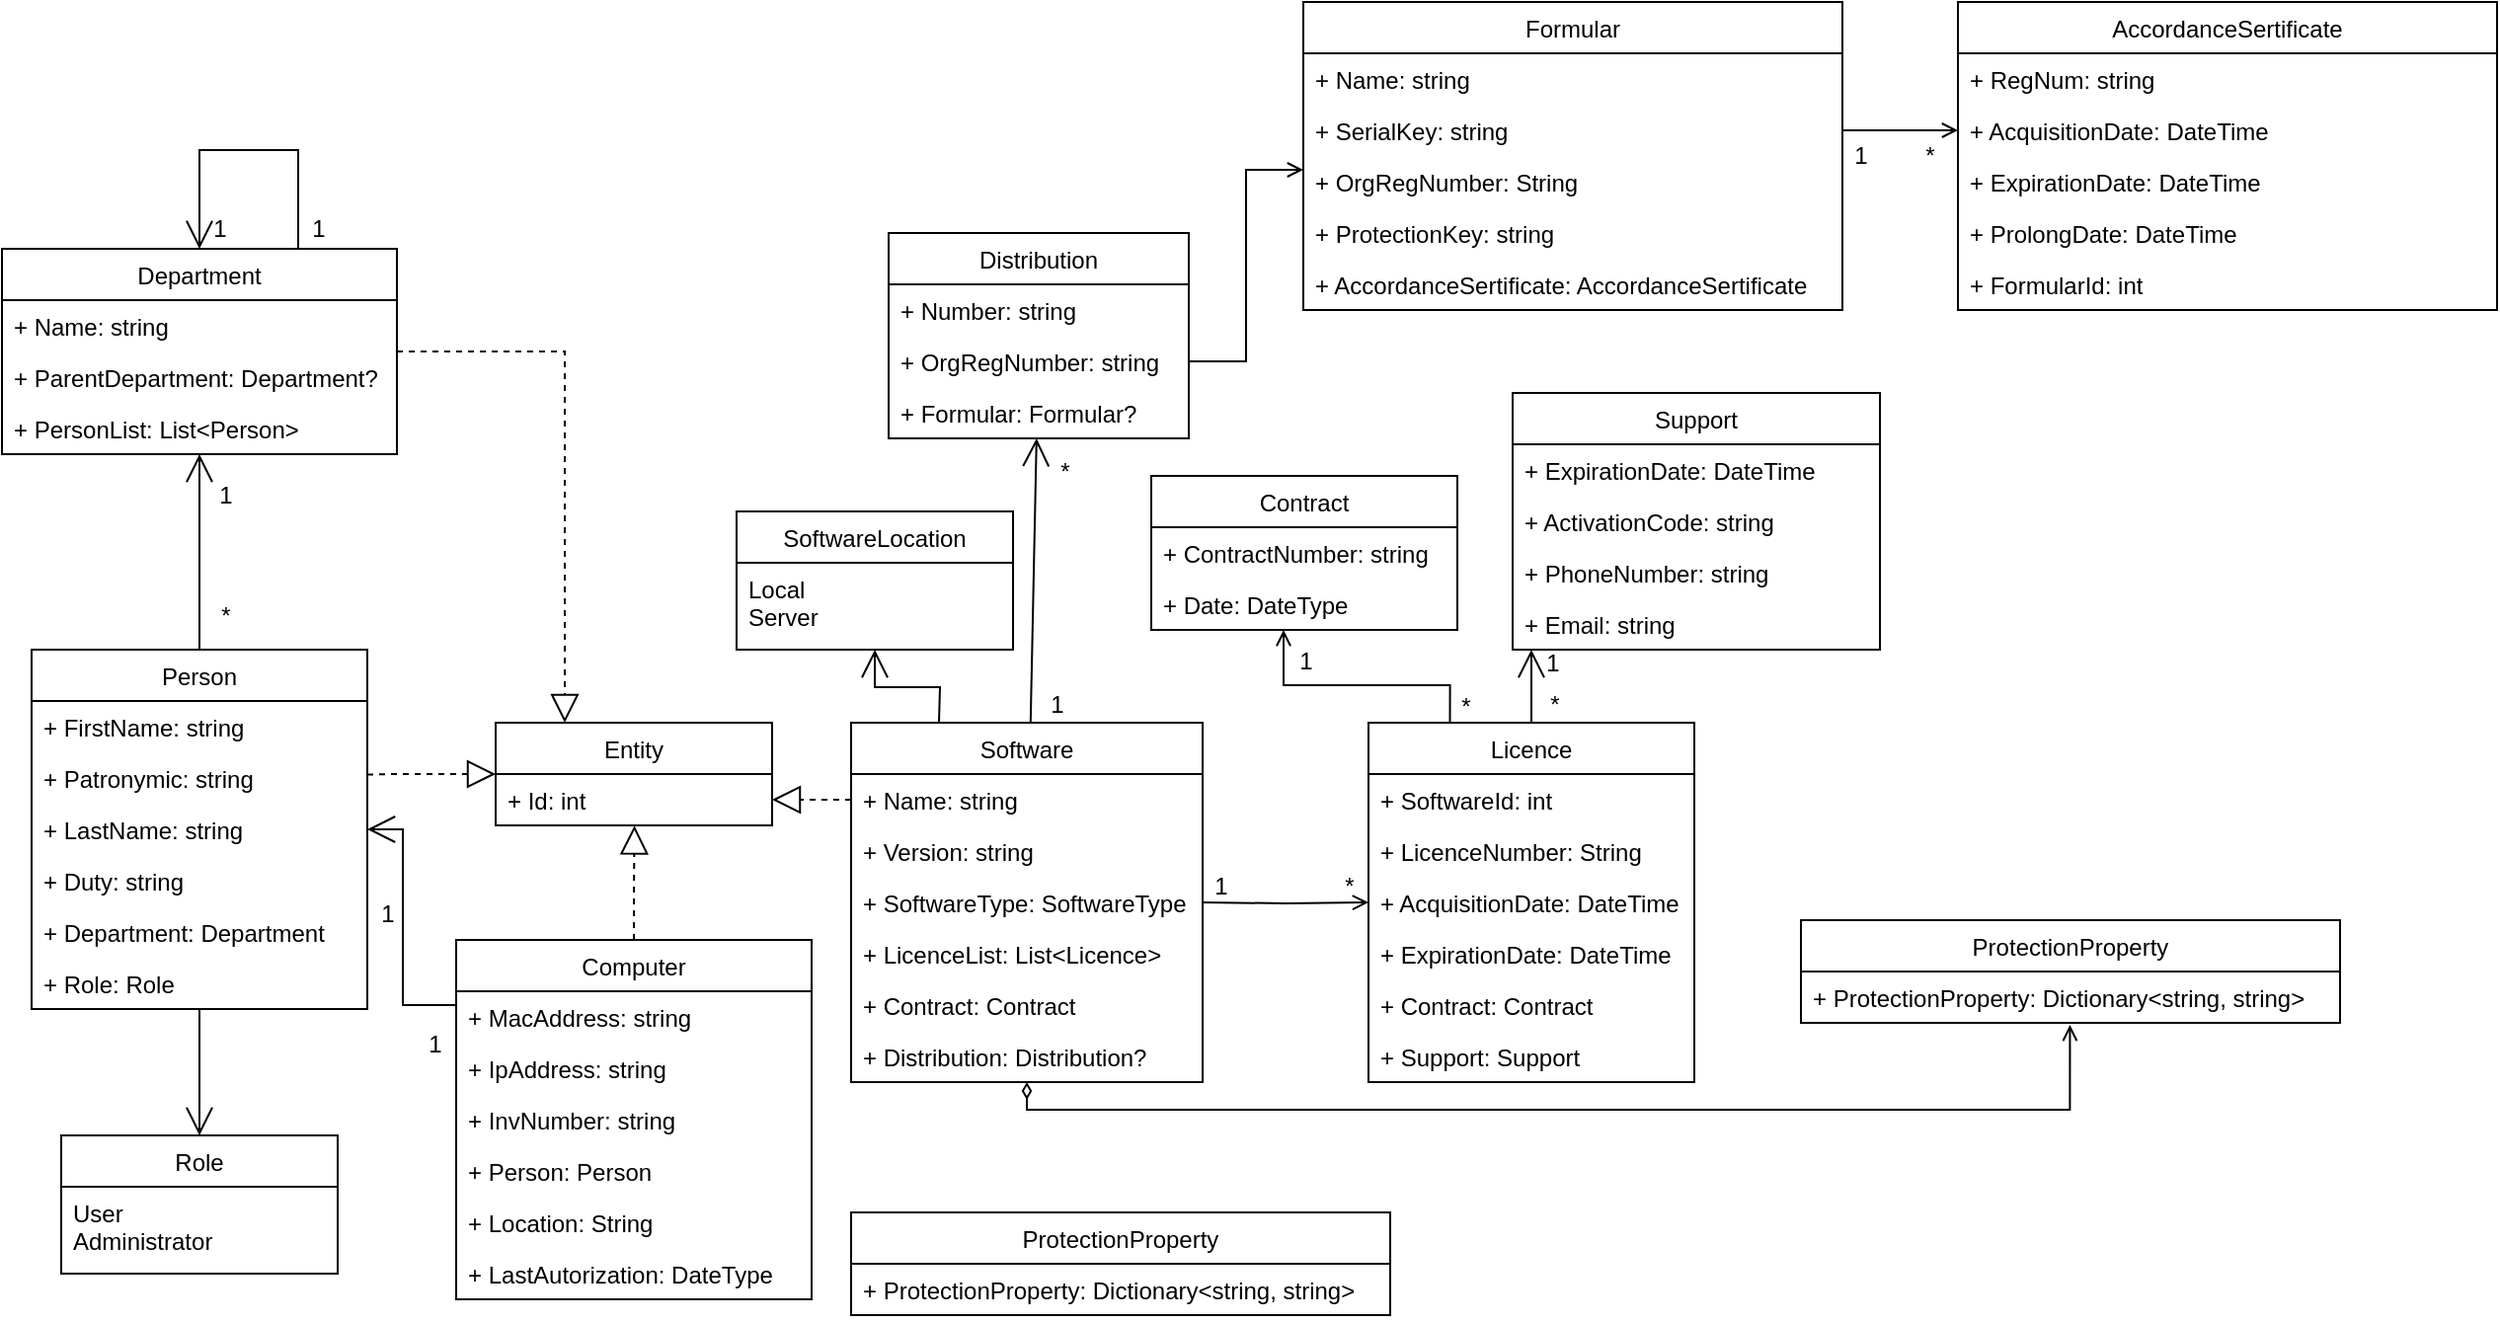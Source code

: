 <mxfile version="16.5.6" type="github">
  <diagram id="y8QH2Xs-EVp4dDAqNL8i" name="Page-1">
    <mxGraphModel dx="1185" dy="1807" grid="0" gridSize="10" guides="1" tooltips="1" connect="1" arrows="1" fold="1" page="1" pageScale="1" pageWidth="827" pageHeight="1169" math="0" shadow="0">
      <root>
        <mxCell id="0" />
        <mxCell id="1" parent="0" />
        <mxCell id="FjzVUKd9onfO_mUSDXpC-1" value="Entity" style="swimlane;fontStyle=0;childLayout=stackLayout;horizontal=1;startSize=26;fillColor=none;horizontalStack=0;resizeParent=1;resizeParentMax=0;resizeLast=0;collapsible=1;marginBottom=0;" parent="1" vertex="1">
          <mxGeometry x="310" y="60" width="140" height="52" as="geometry" />
        </mxCell>
        <mxCell id="FjzVUKd9onfO_mUSDXpC-2" value="+ Id: int" style="text;strokeColor=none;fillColor=none;align=left;verticalAlign=top;spacingLeft=4;spacingRight=4;overflow=hidden;rotatable=0;points=[[0,0.5],[1,0.5]];portConstraint=eastwest;" parent="FjzVUKd9onfO_mUSDXpC-1" vertex="1">
          <mxGeometry y="26" width="140" height="26" as="geometry" />
        </mxCell>
        <mxCell id="FjzVUKd9onfO_mUSDXpC-9" value="Person" style="swimlane;fontStyle=0;childLayout=stackLayout;horizontal=1;startSize=26;fillColor=none;horizontalStack=0;resizeParent=1;resizeParentMax=0;resizeLast=0;collapsible=1;marginBottom=0;" parent="1" vertex="1">
          <mxGeometry x="75" y="23" width="170" height="182" as="geometry" />
        </mxCell>
        <mxCell id="FjzVUKd9onfO_mUSDXpC-10" value="+ FirstName: string&#xa;" style="text;strokeColor=none;fillColor=none;align=left;verticalAlign=top;spacingLeft=4;spacingRight=4;overflow=hidden;rotatable=0;points=[[0,0.5],[1,0.5]];portConstraint=eastwest;" parent="FjzVUKd9onfO_mUSDXpC-9" vertex="1">
          <mxGeometry y="26" width="170" height="26" as="geometry" />
        </mxCell>
        <mxCell id="BDBQeY_DdKFdNmqo1651-56" value="+ Patronymic: string" style="text;strokeColor=none;fillColor=none;align=left;verticalAlign=top;spacingLeft=4;spacingRight=4;overflow=hidden;rotatable=0;points=[[0,0.5],[1,0.5]];portConstraint=eastwest;" vertex="1" parent="FjzVUKd9onfO_mUSDXpC-9">
          <mxGeometry y="52" width="170" height="26" as="geometry" />
        </mxCell>
        <mxCell id="BDBQeY_DdKFdNmqo1651-55" value="+ LastName: string" style="text;strokeColor=none;fillColor=none;align=left;verticalAlign=top;spacingLeft=4;spacingRight=4;overflow=hidden;rotatable=0;points=[[0,0.5],[1,0.5]];portConstraint=eastwest;" vertex="1" parent="FjzVUKd9onfO_mUSDXpC-9">
          <mxGeometry y="78" width="170" height="26" as="geometry" />
        </mxCell>
        <mxCell id="BDBQeY_DdKFdNmqo1651-54" value="+ Duty: string" style="text;strokeColor=none;fillColor=none;align=left;verticalAlign=top;spacingLeft=4;spacingRight=4;overflow=hidden;rotatable=0;points=[[0,0.5],[1,0.5]];portConstraint=eastwest;" vertex="1" parent="FjzVUKd9onfO_mUSDXpC-9">
          <mxGeometry y="104" width="170" height="26" as="geometry" />
        </mxCell>
        <mxCell id="BDBQeY_DdKFdNmqo1651-58" value="+ Department: Department" style="text;strokeColor=none;fillColor=none;align=left;verticalAlign=top;spacingLeft=4;spacingRight=4;overflow=hidden;rotatable=0;points=[[0,0.5],[1,0.5]];portConstraint=eastwest;" vertex="1" parent="FjzVUKd9onfO_mUSDXpC-9">
          <mxGeometry y="130" width="170" height="26" as="geometry" />
        </mxCell>
        <mxCell id="BDBQeY_DdKFdNmqo1651-57" value="+ Role: Role" style="text;strokeColor=none;fillColor=none;align=left;verticalAlign=top;spacingLeft=4;spacingRight=4;overflow=hidden;rotatable=0;points=[[0,0.5],[1,0.5]];portConstraint=eastwest;" vertex="1" parent="FjzVUKd9onfO_mUSDXpC-9">
          <mxGeometry y="156" width="170" height="26" as="geometry" />
        </mxCell>
        <mxCell id="FjzVUKd9onfO_mUSDXpC-11" value="" style="endArrow=block;dashed=1;endFill=0;endSize=12;html=1;rounded=0;" parent="1" source="BDBQeY_DdKFdNmqo1651-56" target="FjzVUKd9onfO_mUSDXpC-1" edge="1">
          <mxGeometry width="160" relative="1" as="geometry">
            <mxPoint x="244" y="92" as="sourcePoint" />
            <mxPoint x="370" y="130" as="targetPoint" />
            <Array as="points">
              <mxPoint x="260" y="86" />
              <mxPoint x="280" y="86" />
            </Array>
          </mxGeometry>
        </mxCell>
        <mxCell id="FjzVUKd9onfO_mUSDXpC-14" value="Role" style="swimlane;fontStyle=0;childLayout=stackLayout;horizontal=1;startSize=26;fillColor=none;horizontalStack=0;resizeParent=1;resizeParentMax=0;resizeLast=0;collapsible=1;marginBottom=0;" parent="1" vertex="1">
          <mxGeometry x="90" y="269" width="140" height="70" as="geometry" />
        </mxCell>
        <mxCell id="FjzVUKd9onfO_mUSDXpC-15" value="User&#xa;Administrator" style="text;strokeColor=none;fillColor=none;align=left;verticalAlign=top;spacingLeft=4;spacingRight=4;overflow=hidden;rotatable=0;points=[[0,0.5],[1,0.5]];portConstraint=eastwest;" parent="FjzVUKd9onfO_mUSDXpC-14" vertex="1">
          <mxGeometry y="26" width="140" height="44" as="geometry" />
        </mxCell>
        <mxCell id="FjzVUKd9onfO_mUSDXpC-18" value="" style="endArrow=open;endFill=1;endSize=12;html=1;rounded=0;entryX=0.5;entryY=0;entryDx=0;entryDy=0;" parent="1" source="BDBQeY_DdKFdNmqo1651-57" target="FjzVUKd9onfO_mUSDXpC-14" edge="1">
          <mxGeometry width="160" relative="1" as="geometry">
            <mxPoint x="199" y="306" as="sourcePoint" />
            <mxPoint x="430" y="130" as="targetPoint" />
          </mxGeometry>
        </mxCell>
        <mxCell id="FjzVUKd9onfO_mUSDXpC-19" value="Computer" style="swimlane;fontStyle=0;childLayout=stackLayout;horizontal=1;startSize=26;fillColor=none;horizontalStack=0;resizeParent=1;resizeParentMax=0;resizeLast=0;collapsible=1;marginBottom=0;" parent="1" vertex="1">
          <mxGeometry x="290" y="170" width="180" height="182" as="geometry" />
        </mxCell>
        <mxCell id="FjzVUKd9onfO_mUSDXpC-20" value="+ MacAddress: string" style="text;strokeColor=none;fillColor=none;align=left;verticalAlign=top;spacingLeft=4;spacingRight=4;overflow=hidden;rotatable=0;points=[[0,0.5],[1,0.5]];portConstraint=eastwest;" parent="FjzVUKd9onfO_mUSDXpC-19" vertex="1">
          <mxGeometry y="26" width="180" height="26" as="geometry" />
        </mxCell>
        <mxCell id="BDBQeY_DdKFdNmqo1651-67" value="+ IpAddress: string" style="text;strokeColor=none;fillColor=none;align=left;verticalAlign=top;spacingLeft=4;spacingRight=4;overflow=hidden;rotatable=0;points=[[0,0.5],[1,0.5]];portConstraint=eastwest;" vertex="1" parent="FjzVUKd9onfO_mUSDXpC-19">
          <mxGeometry y="52" width="180" height="26" as="geometry" />
        </mxCell>
        <mxCell id="BDBQeY_DdKFdNmqo1651-66" value="+ InvNumber: string" style="text;strokeColor=none;fillColor=none;align=left;verticalAlign=top;spacingLeft=4;spacingRight=4;overflow=hidden;rotatable=0;points=[[0,0.5],[1,0.5]];portConstraint=eastwest;" vertex="1" parent="FjzVUKd9onfO_mUSDXpC-19">
          <mxGeometry y="78" width="180" height="26" as="geometry" />
        </mxCell>
        <mxCell id="BDBQeY_DdKFdNmqo1651-65" value="+ Person: Person" style="text;strokeColor=none;fillColor=none;align=left;verticalAlign=top;spacingLeft=4;spacingRight=4;overflow=hidden;rotatable=0;points=[[0,0.5],[1,0.5]];portConstraint=eastwest;" vertex="1" parent="FjzVUKd9onfO_mUSDXpC-19">
          <mxGeometry y="104" width="180" height="26" as="geometry" />
        </mxCell>
        <mxCell id="BDBQeY_DdKFdNmqo1651-64" value="+ Location: String" style="text;strokeColor=none;fillColor=none;align=left;verticalAlign=top;spacingLeft=4;spacingRight=4;overflow=hidden;rotatable=0;points=[[0,0.5],[1,0.5]];portConstraint=eastwest;" vertex="1" parent="FjzVUKd9onfO_mUSDXpC-19">
          <mxGeometry y="130" width="180" height="26" as="geometry" />
        </mxCell>
        <mxCell id="BDBQeY_DdKFdNmqo1651-63" value="+ LastAutorization: DateType" style="text;strokeColor=none;fillColor=none;align=left;verticalAlign=top;spacingLeft=4;spacingRight=4;overflow=hidden;rotatable=0;points=[[0,0.5],[1,0.5]];portConstraint=eastwest;" vertex="1" parent="FjzVUKd9onfO_mUSDXpC-19">
          <mxGeometry y="156" width="180" height="26" as="geometry" />
        </mxCell>
        <mxCell id="FjzVUKd9onfO_mUSDXpC-21" value="Department" style="swimlane;fontStyle=0;childLayout=stackLayout;horizontal=1;startSize=26;fillColor=none;horizontalStack=0;resizeParent=1;resizeParentMax=0;resizeLast=0;collapsible=1;marginBottom=0;" parent="1" vertex="1">
          <mxGeometry x="60" y="-180" width="200" height="104" as="geometry" />
        </mxCell>
        <mxCell id="FjzVUKd9onfO_mUSDXpC-22" value="+ Name: string" style="text;strokeColor=none;fillColor=none;align=left;verticalAlign=top;spacingLeft=4;spacingRight=4;overflow=hidden;rotatable=0;points=[[0,0.5],[1,0.5]];portConstraint=eastwest;" parent="FjzVUKd9onfO_mUSDXpC-21" vertex="1">
          <mxGeometry y="26" width="200" height="26" as="geometry" />
        </mxCell>
        <mxCell id="BDBQeY_DdKFdNmqo1651-53" value="+ ParentDepartment: Department?" style="text;strokeColor=none;fillColor=none;align=left;verticalAlign=top;spacingLeft=4;spacingRight=4;overflow=hidden;rotatable=0;points=[[0,0.5],[1,0.5]];portConstraint=eastwest;" vertex="1" parent="FjzVUKd9onfO_mUSDXpC-21">
          <mxGeometry y="52" width="200" height="26" as="geometry" />
        </mxCell>
        <mxCell id="BDBQeY_DdKFdNmqo1651-52" value="+ PersonList: List&lt;Person&gt;" style="text;strokeColor=none;fillColor=none;align=left;verticalAlign=top;spacingLeft=4;spacingRight=4;overflow=hidden;rotatable=0;points=[[0,0.5],[1,0.5]];portConstraint=eastwest;" vertex="1" parent="FjzVUKd9onfO_mUSDXpC-21">
          <mxGeometry y="78" width="200" height="26" as="geometry" />
        </mxCell>
        <mxCell id="FjzVUKd9onfO_mUSDXpC-23" value="" style="endArrow=block;dashed=1;endFill=0;endSize=12;html=1;rounded=0;entryX=0.25;entryY=0;entryDx=0;entryDy=0;" parent="1" source="FjzVUKd9onfO_mUSDXpC-21" target="FjzVUKd9onfO_mUSDXpC-1" edge="1">
          <mxGeometry width="160" relative="1" as="geometry">
            <mxPoint x="251.36" y="108.968" as="sourcePoint" />
            <mxPoint x="320" y="109" as="targetPoint" />
            <Array as="points">
              <mxPoint x="345" y="-128" />
              <mxPoint x="345" y="-57" />
            </Array>
          </mxGeometry>
        </mxCell>
        <mxCell id="BDBQeY_DdKFdNmqo1651-5" value="" style="group" vertex="1" connectable="0" parent="1">
          <mxGeometry x="240" y="112" width="48.569" height="121.002" as="geometry" />
        </mxCell>
        <mxCell id="BDBQeY_DdKFdNmqo1651-2" value="" style="endArrow=open;endFill=1;endSize=12;html=1;rounded=0;" edge="1" parent="BDBQeY_DdKFdNmqo1651-5" target="FjzVUKd9onfO_mUSDXpC-9">
          <mxGeometry width="160" relative="1" as="geometry">
            <mxPoint x="50" y="91" as="sourcePoint" />
            <mxPoint x="28.571" y="37.306" as="targetPoint" />
            <Array as="points">
              <mxPoint x="23" y="91" />
              <mxPoint x="23" y="2" />
            </Array>
          </mxGeometry>
        </mxCell>
        <mxCell id="BDBQeY_DdKFdNmqo1651-3" value="1&lt;br&gt;" style="text;html=1;align=center;verticalAlign=middle;resizable=0;points=[];autosize=1;strokeColor=none;fillColor=none;" vertex="1" parent="BDBQeY_DdKFdNmqo1651-5">
          <mxGeometry x="5" y="35.0" width="20" height="20" as="geometry" />
        </mxCell>
        <mxCell id="BDBQeY_DdKFdNmqo1651-12" value="1" style="text;html=1;align=center;verticalAlign=middle;resizable=0;points=[];autosize=1;strokeColor=none;fillColor=none;" vertex="1" parent="BDBQeY_DdKFdNmqo1651-5">
          <mxGeometry x="28.569" y="101.002" width="20" height="20" as="geometry" />
        </mxCell>
        <mxCell id="BDBQeY_DdKFdNmqo1651-6" value="" style="endArrow=block;dashed=1;endFill=0;endSize=12;html=1;rounded=0;exitX=0.5;exitY=0;exitDx=0;exitDy=0;entryX=0.502;entryY=1.006;entryDx=0;entryDy=0;entryPerimeter=0;" edge="1" parent="1" source="FjzVUKd9onfO_mUSDXpC-19" target="FjzVUKd9onfO_mUSDXpC-2">
          <mxGeometry width="160" relative="1" as="geometry">
            <mxPoint x="250" y="-47" as="sourcePoint" />
            <mxPoint x="310" y="130" as="targetPoint" />
            <Array as="points">
              <mxPoint x="380" y="150" />
            </Array>
          </mxGeometry>
        </mxCell>
        <mxCell id="BDBQeY_DdKFdNmqo1651-15" value="" style="group" vertex="1" connectable="0" parent="1">
          <mxGeometry x="158" y="-65" width="25" height="88" as="geometry" />
        </mxCell>
        <mxCell id="BDBQeY_DdKFdNmqo1651-13" value="*" style="text;html=1;align=center;verticalAlign=middle;resizable=0;points=[];autosize=1;strokeColor=none;fillColor=none;" vertex="1" parent="BDBQeY_DdKFdNmqo1651-15">
          <mxGeometry x="5" y="61.333" width="20" height="20" as="geometry" />
        </mxCell>
        <mxCell id="BDBQeY_DdKFdNmqo1651-14" value="1" style="text;html=1;align=center;verticalAlign=middle;resizable=0;points=[];autosize=1;strokeColor=none;fillColor=none;" vertex="1" parent="BDBQeY_DdKFdNmqo1651-15">
          <mxGeometry x="5" width="20" height="20" as="geometry" />
        </mxCell>
        <mxCell id="BDBQeY_DdKFdNmqo1651-26" value="" style="group" vertex="1" connectable="0" parent="1">
          <mxGeometry x="160" y="-230" width="70" height="50" as="geometry" />
        </mxCell>
        <mxCell id="BDBQeY_DdKFdNmqo1651-22" value="" style="endArrow=open;endFill=1;endSize=12;html=1;rounded=0;exitX=0.75;exitY=0;exitDx=0;exitDy=0;entryX=0.5;entryY=0;entryDx=0;entryDy=0;" edge="1" parent="BDBQeY_DdKFdNmqo1651-26" source="FjzVUKd9onfO_mUSDXpC-21" target="FjzVUKd9onfO_mUSDXpC-21">
          <mxGeometry width="160" relative="1" as="geometry">
            <mxPoint x="465" y="180" as="sourcePoint" />
            <mxPoint x="280" y="-60" as="targetPoint" />
            <Array as="points">
              <mxPoint x="50" />
              <mxPoint />
            </Array>
          </mxGeometry>
        </mxCell>
        <mxCell id="BDBQeY_DdKFdNmqo1651-23" value="1&lt;br&gt;" style="text;html=1;align=center;verticalAlign=middle;resizable=0;points=[];autosize=1;strokeColor=none;fillColor=none;" vertex="1" parent="BDBQeY_DdKFdNmqo1651-26">
          <mxGeometry x="50" y="30" width="20" height="20" as="geometry" />
        </mxCell>
        <mxCell id="BDBQeY_DdKFdNmqo1651-24" value="1" style="text;html=1;align=center;verticalAlign=middle;resizable=0;points=[];autosize=1;strokeColor=none;fillColor=none;" vertex="1" parent="BDBQeY_DdKFdNmqo1651-26">
          <mxGeometry y="30" width="20" height="20" as="geometry" />
        </mxCell>
        <mxCell id="BDBQeY_DdKFdNmqo1651-32" value="Software" style="swimlane;fontStyle=0;childLayout=stackLayout;horizontal=1;startSize=26;fillColor=none;horizontalStack=0;resizeParent=1;resizeParentMax=0;resizeLast=0;collapsible=1;marginBottom=0;" vertex="1" parent="1">
          <mxGeometry x="490" y="60" width="178" height="182" as="geometry" />
        </mxCell>
        <mxCell id="BDBQeY_DdKFdNmqo1651-42" value="+ Name: string    " style="text;strokeColor=none;fillColor=none;align=left;verticalAlign=middle;spacingLeft=4;spacingRight=4;overflow=hidden;rotatable=0;points=[[0,0.5],[1,0.5]];portConstraint=eastwest;" vertex="1" parent="BDBQeY_DdKFdNmqo1651-32">
          <mxGeometry y="26" width="178" height="26" as="geometry" />
        </mxCell>
        <mxCell id="BDBQeY_DdKFdNmqo1651-45" value="+ Version: string" style="text;strokeColor=none;fillColor=none;align=left;verticalAlign=middle;spacingLeft=4;spacingRight=4;overflow=hidden;rotatable=0;points=[[0,0.5],[1,0.5]];portConstraint=eastwest;" vertex="1" parent="BDBQeY_DdKFdNmqo1651-32">
          <mxGeometry y="52" width="178" height="26" as="geometry" />
        </mxCell>
        <mxCell id="BDBQeY_DdKFdNmqo1651-108" value="+ SoftwareType: SoftwareType" style="text;strokeColor=none;fillColor=none;align=left;verticalAlign=middle;spacingLeft=4;spacingRight=4;overflow=hidden;rotatable=0;points=[[0,0.5],[1,0.5]];portConstraint=eastwest;" vertex="1" parent="BDBQeY_DdKFdNmqo1651-32">
          <mxGeometry y="78" width="178" height="26" as="geometry" />
        </mxCell>
        <mxCell id="BDBQeY_DdKFdNmqo1651-102" value="+ LicenceList: List&lt;Licence&gt; " style="text;strokeColor=none;fillColor=none;align=left;verticalAlign=middle;spacingLeft=4;spacingRight=4;overflow=hidden;rotatable=0;points=[[0,0.5],[1,0.5]];portConstraint=eastwest;" vertex="1" parent="BDBQeY_DdKFdNmqo1651-32">
          <mxGeometry y="104" width="178" height="26" as="geometry" />
        </mxCell>
        <mxCell id="BDBQeY_DdKFdNmqo1651-101" value="+ Contract: Contract" style="text;strokeColor=none;fillColor=none;align=left;verticalAlign=middle;spacingLeft=4;spacingRight=4;overflow=hidden;rotatable=0;points=[[0,0.5],[1,0.5]];portConstraint=eastwest;" vertex="1" parent="BDBQeY_DdKFdNmqo1651-32">
          <mxGeometry y="130" width="178" height="26" as="geometry" />
        </mxCell>
        <mxCell id="BDBQeY_DdKFdNmqo1651-72" value="+ Distribution: Distribution?" style="text;strokeColor=none;fillColor=none;align=left;verticalAlign=middle;spacingLeft=4;spacingRight=4;overflow=hidden;rotatable=0;points=[[0,0.5],[1,0.5]];portConstraint=eastwest;" vertex="1" parent="BDBQeY_DdKFdNmqo1651-32">
          <mxGeometry y="156" width="178" height="26" as="geometry" />
        </mxCell>
        <mxCell id="BDBQeY_DdKFdNmqo1651-40" value="" style="endArrow=block;dashed=1;endFill=0;endSize=12;html=1;rounded=0;exitX=0;exitY=0.5;exitDx=0;exitDy=0;entryX=1;entryY=0.5;entryDx=0;entryDy=0;" edge="1" parent="1" source="BDBQeY_DdKFdNmqo1651-42" target="FjzVUKd9onfO_mUSDXpC-2">
          <mxGeometry width="160" relative="1" as="geometry">
            <mxPoint x="390" y="180" as="sourcePoint" />
            <mxPoint x="390.28" y="122.156" as="targetPoint" />
            <Array as="points">
              <mxPoint x="480" y="99" />
            </Array>
          </mxGeometry>
        </mxCell>
        <mxCell id="BDBQeY_DdKFdNmqo1651-46" value="Contract" style="swimlane;fontStyle=0;childLayout=stackLayout;horizontal=1;startSize=26;fillColor=none;horizontalStack=0;resizeParent=1;resizeParentMax=0;resizeLast=0;collapsible=1;marginBottom=0;" vertex="1" parent="1">
          <mxGeometry x="642" y="-65" width="155" height="78" as="geometry" />
        </mxCell>
        <mxCell id="BDBQeY_DdKFdNmqo1651-47" value="+ ContractNumber: string" style="text;strokeColor=none;fillColor=none;align=left;verticalAlign=top;spacingLeft=4;spacingRight=4;overflow=hidden;rotatable=0;points=[[0,0.5],[1,0.5]];portConstraint=eastwest;" vertex="1" parent="BDBQeY_DdKFdNmqo1651-46">
          <mxGeometry y="26" width="155" height="26" as="geometry" />
        </mxCell>
        <mxCell id="BDBQeY_DdKFdNmqo1651-48" value="+ Date: DateType" style="text;strokeColor=none;fillColor=none;align=left;verticalAlign=top;spacingLeft=4;spacingRight=4;overflow=hidden;rotatable=0;points=[[0,0.5],[1,0.5]];portConstraint=eastwest;" vertex="1" parent="BDBQeY_DdKFdNmqo1651-46">
          <mxGeometry y="52" width="155" height="26" as="geometry" />
        </mxCell>
        <mxCell id="BDBQeY_DdKFdNmqo1651-10" value="" style="endArrow=open;endFill=1;endSize=12;html=1;rounded=0;exitX=0.5;exitY=0;exitDx=0;exitDy=0;" edge="1" parent="1" source="FjzVUKd9onfO_mUSDXpC-9" target="FjzVUKd9onfO_mUSDXpC-21">
          <mxGeometry width="160" relative="1" as="geometry">
            <mxPoint x="340" y="200" as="sourcePoint" />
            <mxPoint x="155" y="-28" as="targetPoint" />
            <Array as="points" />
          </mxGeometry>
        </mxCell>
        <mxCell id="BDBQeY_DdKFdNmqo1651-68" value="Support" style="swimlane;fontStyle=0;childLayout=stackLayout;horizontal=1;startSize=26;fillColor=none;horizontalStack=0;resizeParent=1;resizeParentMax=0;resizeLast=0;collapsible=1;marginBottom=0;" vertex="1" parent="1">
          <mxGeometry x="825" y="-107" width="186" height="130" as="geometry" />
        </mxCell>
        <mxCell id="BDBQeY_DdKFdNmqo1651-69" value="+ ExpirationDate: DateTime" style="text;strokeColor=none;fillColor=none;align=left;verticalAlign=top;spacingLeft=4;spacingRight=4;overflow=hidden;rotatable=0;points=[[0,0.5],[1,0.5]];portConstraint=eastwest;" vertex="1" parent="BDBQeY_DdKFdNmqo1651-68">
          <mxGeometry y="26" width="186" height="26" as="geometry" />
        </mxCell>
        <mxCell id="BDBQeY_DdKFdNmqo1651-70" value="+ ActivationCode: string" style="text;strokeColor=none;fillColor=none;align=left;verticalAlign=top;spacingLeft=4;spacingRight=4;overflow=hidden;rotatable=0;points=[[0,0.5],[1,0.5]];portConstraint=eastwest;" vertex="1" parent="BDBQeY_DdKFdNmqo1651-68">
          <mxGeometry y="52" width="186" height="26" as="geometry" />
        </mxCell>
        <mxCell id="BDBQeY_DdKFdNmqo1651-71" value="+ PhoneNumber: string" style="text;strokeColor=none;fillColor=none;align=left;verticalAlign=top;spacingLeft=4;spacingRight=4;overflow=hidden;rotatable=0;points=[[0,0.5],[1,0.5]];portConstraint=eastwest;" vertex="1" parent="BDBQeY_DdKFdNmqo1651-68">
          <mxGeometry y="78" width="186" height="26" as="geometry" />
        </mxCell>
        <mxCell id="BDBQeY_DdKFdNmqo1651-109" value="+ Email: string" style="text;strokeColor=none;fillColor=none;align=left;verticalAlign=top;spacingLeft=4;spacingRight=4;overflow=hidden;rotatable=0;points=[[0,0.5],[1,0.5]];portConstraint=eastwest;" vertex="1" parent="BDBQeY_DdKFdNmqo1651-68">
          <mxGeometry y="104" width="186" height="26" as="geometry" />
        </mxCell>
        <mxCell id="BDBQeY_DdKFdNmqo1651-73" value="Distribution" style="swimlane;fontStyle=0;childLayout=stackLayout;horizontal=1;startSize=26;fillColor=none;horizontalStack=0;resizeParent=1;resizeParentMax=0;resizeLast=0;collapsible=1;marginBottom=0;" vertex="1" parent="1">
          <mxGeometry x="509" y="-188" width="152" height="104" as="geometry" />
        </mxCell>
        <mxCell id="BDBQeY_DdKFdNmqo1651-74" value="+ Number: string" style="text;strokeColor=none;fillColor=none;align=left;verticalAlign=top;spacingLeft=4;spacingRight=4;overflow=hidden;rotatable=0;points=[[0,0.5],[1,0.5]];portConstraint=eastwest;" vertex="1" parent="BDBQeY_DdKFdNmqo1651-73">
          <mxGeometry y="26" width="152" height="26" as="geometry" />
        </mxCell>
        <mxCell id="BDBQeY_DdKFdNmqo1651-75" value="+ OrgRegNumber: string" style="text;strokeColor=none;fillColor=none;align=left;verticalAlign=top;spacingLeft=4;spacingRight=4;overflow=hidden;rotatable=0;points=[[0,0.5],[1,0.5]];portConstraint=eastwest;" vertex="1" parent="BDBQeY_DdKFdNmqo1651-73">
          <mxGeometry y="52" width="152" height="26" as="geometry" />
        </mxCell>
        <mxCell id="BDBQeY_DdKFdNmqo1651-76" value="+ Formular: Formular?" style="text;strokeColor=none;fillColor=none;align=left;verticalAlign=top;spacingLeft=4;spacingRight=4;overflow=hidden;rotatable=0;points=[[0,0.5],[1,0.5]];portConstraint=eastwest;" vertex="1" parent="BDBQeY_DdKFdNmqo1651-73">
          <mxGeometry y="78" width="152" height="26" as="geometry" />
        </mxCell>
        <mxCell id="BDBQeY_DdKFdNmqo1651-78" value="Formular" style="swimlane;fontStyle=0;childLayout=stackLayout;horizontal=1;startSize=26;fillColor=none;horizontalStack=0;resizeParent=1;resizeParentMax=0;resizeLast=0;collapsible=1;marginBottom=0;" vertex="1" parent="1">
          <mxGeometry x="719" y="-305" width="273" height="156" as="geometry" />
        </mxCell>
        <mxCell id="BDBQeY_DdKFdNmqo1651-79" value="+ Name: string" style="text;strokeColor=none;fillColor=none;align=left;verticalAlign=top;spacingLeft=4;spacingRight=4;overflow=hidden;rotatable=0;points=[[0,0.5],[1,0.5]];portConstraint=eastwest;" vertex="1" parent="BDBQeY_DdKFdNmqo1651-78">
          <mxGeometry y="26" width="273" height="26" as="geometry" />
        </mxCell>
        <mxCell id="BDBQeY_DdKFdNmqo1651-80" value="+ SerialKey: string " style="text;strokeColor=none;fillColor=none;align=left;verticalAlign=top;spacingLeft=4;spacingRight=4;overflow=hidden;rotatable=0;points=[[0,0.5],[1,0.5]];portConstraint=eastwest;" vertex="1" parent="BDBQeY_DdKFdNmqo1651-78">
          <mxGeometry y="52" width="273" height="26" as="geometry" />
        </mxCell>
        <mxCell id="BDBQeY_DdKFdNmqo1651-83" value="+ OrgRegNumber: String" style="text;strokeColor=none;fillColor=none;align=left;verticalAlign=top;spacingLeft=4;spacingRight=4;overflow=hidden;rotatable=0;points=[[0,0.5],[1,0.5]];portConstraint=eastwest;" vertex="1" parent="BDBQeY_DdKFdNmqo1651-78">
          <mxGeometry y="78" width="273" height="26" as="geometry" />
        </mxCell>
        <mxCell id="BDBQeY_DdKFdNmqo1651-82" value="+ ProtectionKey: string" style="text;strokeColor=none;fillColor=none;align=left;verticalAlign=top;spacingLeft=4;spacingRight=4;overflow=hidden;rotatable=0;points=[[0,0.5],[1,0.5]];portConstraint=eastwest;" vertex="1" parent="BDBQeY_DdKFdNmqo1651-78">
          <mxGeometry y="104" width="273" height="26" as="geometry" />
        </mxCell>
        <mxCell id="BDBQeY_DdKFdNmqo1651-81" value="+ AccordanceSertificate: AccordanceSertificate" style="text;strokeColor=none;fillColor=none;align=left;verticalAlign=top;spacingLeft=4;spacingRight=4;overflow=hidden;rotatable=0;points=[[0,0.5],[1,0.5]];portConstraint=eastwest;" vertex="1" parent="BDBQeY_DdKFdNmqo1651-78">
          <mxGeometry y="130" width="273" height="26" as="geometry" />
        </mxCell>
        <mxCell id="BDBQeY_DdKFdNmqo1651-123" style="edgeStyle=orthogonalEdgeStyle;rounded=0;orthogonalLoop=1;jettySize=auto;html=1;exitX=0.25;exitY=0;exitDx=0;exitDy=0;endArrow=open;endFill=0;" edge="1" parent="1" source="BDBQeY_DdKFdNmqo1651-84" target="BDBQeY_DdKFdNmqo1651-46">
          <mxGeometry relative="1" as="geometry">
            <Array as="points">
              <mxPoint x="793" y="41" />
              <mxPoint x="709" y="41" />
            </Array>
          </mxGeometry>
        </mxCell>
        <mxCell id="BDBQeY_DdKFdNmqo1651-84" value="Licence" style="swimlane;fontStyle=0;childLayout=stackLayout;horizontal=1;startSize=26;fillColor=none;horizontalStack=0;resizeParent=1;resizeParentMax=0;resizeLast=0;collapsible=1;marginBottom=0;" vertex="1" parent="1">
          <mxGeometry x="752" y="60" width="165" height="182" as="geometry" />
        </mxCell>
        <mxCell id="BDBQeY_DdKFdNmqo1651-103" value="+ SoftwareId: int" style="text;strokeColor=none;fillColor=none;align=left;verticalAlign=middle;spacingLeft=4;spacingRight=4;overflow=hidden;rotatable=0;points=[[0,0.5],[1,0.5]];portConstraint=eastwest;" vertex="1" parent="BDBQeY_DdKFdNmqo1651-84">
          <mxGeometry y="26" width="165" height="26" as="geometry" />
        </mxCell>
        <mxCell id="BDBQeY_DdKFdNmqo1651-88" value="+ LicenceNumber: String" style="text;strokeColor=none;fillColor=none;align=left;verticalAlign=middle;spacingLeft=4;spacingRight=4;overflow=hidden;rotatable=0;points=[[0,0.5],[1,0.5]];portConstraint=eastwest;" vertex="1" parent="BDBQeY_DdKFdNmqo1651-84">
          <mxGeometry y="52" width="165" height="26" as="geometry" />
        </mxCell>
        <mxCell id="BDBQeY_DdKFdNmqo1651-89" value="+ AcquisitionDate: DateTime" style="text;strokeColor=none;fillColor=none;align=left;verticalAlign=middle;spacingLeft=4;spacingRight=4;overflow=hidden;rotatable=0;points=[[0,0.5],[1,0.5]];portConstraint=eastwest;" vertex="1" parent="BDBQeY_DdKFdNmqo1651-84">
          <mxGeometry y="78" width="165" height="26" as="geometry" />
        </mxCell>
        <mxCell id="BDBQeY_DdKFdNmqo1651-90" value="+ ExpirationDate: DateTime" style="text;strokeColor=none;fillColor=none;align=left;verticalAlign=middle;spacingLeft=4;spacingRight=4;overflow=hidden;rotatable=0;points=[[0,0.5],[1,0.5]];portConstraint=eastwest;" vertex="1" parent="BDBQeY_DdKFdNmqo1651-84">
          <mxGeometry y="104" width="165" height="26" as="geometry" />
        </mxCell>
        <mxCell id="BDBQeY_DdKFdNmqo1651-91" value="+ Contract: Contract" style="text;strokeColor=none;fillColor=none;align=left;verticalAlign=middle;spacingLeft=4;spacingRight=4;overflow=hidden;rotatable=0;points=[[0,0.5],[1,0.5]];portConstraint=eastwest;" vertex="1" parent="BDBQeY_DdKFdNmqo1651-84">
          <mxGeometry y="130" width="165" height="26" as="geometry" />
        </mxCell>
        <mxCell id="BDBQeY_DdKFdNmqo1651-110" value="+ Support: Support" style="text;strokeColor=none;fillColor=none;align=left;verticalAlign=middle;spacingLeft=4;spacingRight=4;overflow=hidden;rotatable=0;points=[[0,0.5],[1,0.5]];portConstraint=eastwest;" vertex="1" parent="BDBQeY_DdKFdNmqo1651-84">
          <mxGeometry y="156" width="165" height="26" as="geometry" />
        </mxCell>
        <mxCell id="BDBQeY_DdKFdNmqo1651-105" value="SoftwareLocation" style="swimlane;fontStyle=0;childLayout=stackLayout;horizontal=1;startSize=26;fillColor=none;horizontalStack=0;resizeParent=1;resizeParentMax=0;resizeLast=0;collapsible=1;marginBottom=0;" vertex="1" parent="1">
          <mxGeometry x="432" y="-47" width="140" height="70" as="geometry" />
        </mxCell>
        <mxCell id="BDBQeY_DdKFdNmqo1651-106" value="Local&#xa;Server" style="text;strokeColor=none;fillColor=none;align=left;verticalAlign=top;spacingLeft=4;spacingRight=4;overflow=hidden;rotatable=0;points=[[0,0.5],[1,0.5]];portConstraint=eastwest;" vertex="1" parent="BDBQeY_DdKFdNmqo1651-105">
          <mxGeometry y="26" width="140" height="44" as="geometry" />
        </mxCell>
        <mxCell id="BDBQeY_DdKFdNmqo1651-107" value="" style="endArrow=open;endFill=1;endSize=12;html=1;rounded=0;exitX=0.25;exitY=0;exitDx=0;exitDy=0;" edge="1" parent="1" source="BDBQeY_DdKFdNmqo1651-32" target="BDBQeY_DdKFdNmqo1651-106">
          <mxGeometry width="160" relative="1" as="geometry">
            <mxPoint x="542" y="62" as="sourcePoint" />
            <mxPoint x="170" y="279" as="targetPoint" />
            <Array as="points">
              <mxPoint x="535" y="42" />
              <mxPoint x="502" y="42" />
            </Array>
          </mxGeometry>
        </mxCell>
        <mxCell id="BDBQeY_DdKFdNmqo1651-117" value="" style="group" vertex="1" connectable="0" parent="1">
          <mxGeometry x="836" y="21" width="18" height="39" as="geometry" />
        </mxCell>
        <mxCell id="BDBQeY_DdKFdNmqo1651-112" value="" style="endArrow=open;endFill=1;endSize=12;html=1;rounded=0;entryX=0.051;entryY=1;entryDx=0;entryDy=0;entryPerimeter=0;" edge="1" parent="BDBQeY_DdKFdNmqo1651-117" source="BDBQeY_DdKFdNmqo1651-84" target="BDBQeY_DdKFdNmqo1651-109">
          <mxGeometry width="160" relative="1" as="geometry">
            <mxPoint x="82" y="39" as="sourcePoint" />
            <mxPoint x="194.571" y="60.306" as="targetPoint" />
            <Array as="points" />
          </mxGeometry>
        </mxCell>
        <mxCell id="BDBQeY_DdKFdNmqo1651-115" value="1" style="text;html=1;align=center;verticalAlign=middle;resizable=0;points=[];autosize=1;strokeColor=none;fillColor=none;" vertex="1" parent="BDBQeY_DdKFdNmqo1651-117">
          <mxGeometry width="17" height="18" as="geometry" />
        </mxCell>
        <mxCell id="BDBQeY_DdKFdNmqo1651-116" value="*" style="text;html=1;align=center;verticalAlign=middle;resizable=0;points=[];autosize=1;strokeColor=none;fillColor=none;" vertex="1" parent="BDBQeY_DdKFdNmqo1651-117">
          <mxGeometry x="2" y="21" width="15" height="18" as="geometry" />
        </mxCell>
        <mxCell id="BDBQeY_DdKFdNmqo1651-124" value="1" style="text;html=1;align=center;verticalAlign=middle;resizable=0;points=[];autosize=1;strokeColor=none;fillColor=none;" vertex="1" parent="1">
          <mxGeometry x="711" y="20" width="17" height="18" as="geometry" />
        </mxCell>
        <mxCell id="BDBQeY_DdKFdNmqo1651-125" value="*" style="text;html=1;align=center;verticalAlign=middle;resizable=0;points=[];autosize=1;strokeColor=none;fillColor=none;" vertex="1" parent="1">
          <mxGeometry x="793" y="43" width="15" height="18" as="geometry" />
        </mxCell>
        <mxCell id="BDBQeY_DdKFdNmqo1651-127" value="" style="endArrow=open;endFill=1;endSize=12;html=1;rounded=0;" edge="1" parent="1" source="BDBQeY_DdKFdNmqo1651-32" target="BDBQeY_DdKFdNmqo1651-73">
          <mxGeometry width="160" relative="1" as="geometry">
            <mxPoint x="552.5" y="70" as="sourcePoint" />
            <mxPoint x="512" y="33.0" as="targetPoint" />
          </mxGeometry>
        </mxCell>
        <mxCell id="BDBQeY_DdKFdNmqo1651-129" style="edgeStyle=orthogonalEdgeStyle;rounded=0;orthogonalLoop=1;jettySize=auto;html=1;endArrow=open;endFill=0;" edge="1" parent="1" target="BDBQeY_DdKFdNmqo1651-84">
          <mxGeometry relative="1" as="geometry">
            <mxPoint x="668" y="151" as="sourcePoint" />
          </mxGeometry>
        </mxCell>
        <mxCell id="BDBQeY_DdKFdNmqo1651-130" value="*" style="text;html=1;align=center;verticalAlign=middle;resizable=0;points=[];autosize=1;strokeColor=none;fillColor=none;" vertex="1" parent="1">
          <mxGeometry x="734" y="134" width="15" height="18" as="geometry" />
        </mxCell>
        <mxCell id="BDBQeY_DdKFdNmqo1651-131" value="1" style="text;html=1;align=center;verticalAlign=middle;resizable=0;points=[];autosize=1;strokeColor=none;fillColor=none;" vertex="1" parent="1">
          <mxGeometry x="668" y="134" width="17" height="18" as="geometry" />
        </mxCell>
        <mxCell id="BDBQeY_DdKFdNmqo1651-136" style="edgeStyle=orthogonalEdgeStyle;rounded=0;orthogonalLoop=1;jettySize=auto;html=1;entryX=0;entryY=0.5;entryDx=0;entryDy=0;endArrow=open;endFill=0;" edge="1" parent="1" source="BDBQeY_DdKFdNmqo1651-80" target="BDBQeY_DdKFdNmqo1651-151">
          <mxGeometry relative="1" as="geometry">
            <mxPoint x="1039" y="345" as="targetPoint" />
          </mxGeometry>
        </mxCell>
        <mxCell id="BDBQeY_DdKFdNmqo1651-137" style="edgeStyle=orthogonalEdgeStyle;rounded=0;orthogonalLoop=1;jettySize=auto;html=1;endArrow=open;endFill=0;entryX=0;entryY=0.269;entryDx=0;entryDy=0;entryPerimeter=0;" edge="1" parent="1" source="BDBQeY_DdKFdNmqo1651-75" target="BDBQeY_DdKFdNmqo1651-83">
          <mxGeometry relative="1" as="geometry">
            <mxPoint x="707" y="365" as="targetPoint" />
          </mxGeometry>
        </mxCell>
        <mxCell id="BDBQeY_DdKFdNmqo1651-140" value="*" style="text;html=1;align=center;verticalAlign=middle;resizable=0;points=[];autosize=1;strokeColor=none;fillColor=none;" vertex="1" parent="1">
          <mxGeometry x="590" y="-76" width="15" height="18" as="geometry" />
        </mxCell>
        <mxCell id="BDBQeY_DdKFdNmqo1651-142" value="1" style="text;html=1;align=center;verticalAlign=middle;resizable=0;points=[];autosize=1;strokeColor=none;fillColor=none;" vertex="1" parent="1">
          <mxGeometry x="585" y="42" width="17" height="18" as="geometry" />
        </mxCell>
        <mxCell id="BDBQeY_DdKFdNmqo1651-143" value="1" style="text;html=1;align=center;verticalAlign=middle;resizable=0;points=[];autosize=1;strokeColor=none;fillColor=none;" vertex="1" parent="1">
          <mxGeometry x="992" y="-236" width="17" height="18" as="geometry" />
        </mxCell>
        <mxCell id="BDBQeY_DdKFdNmqo1651-144" value="*" style="text;html=1;align=center;verticalAlign=middle;resizable=0;points=[];autosize=1;strokeColor=none;fillColor=none;" vertex="1" parent="1">
          <mxGeometry x="1028" y="-236" width="15" height="18" as="geometry" />
        </mxCell>
        <mxCell id="BDBQeY_DdKFdNmqo1651-145" value="AccordanceSertificate" style="swimlane;fontStyle=0;childLayout=stackLayout;horizontal=1;startSize=26;fillColor=none;horizontalStack=0;resizeParent=1;resizeParentMax=0;resizeLast=0;collapsible=1;marginBottom=0;" vertex="1" parent="1">
          <mxGeometry x="1050.5" y="-305" width="273" height="156" as="geometry" />
        </mxCell>
        <mxCell id="BDBQeY_DdKFdNmqo1651-146" value="+ RegNum: string" style="text;strokeColor=none;fillColor=none;align=left;verticalAlign=top;spacingLeft=4;spacingRight=4;overflow=hidden;rotatable=0;points=[[0,0.5],[1,0.5]];portConstraint=eastwest;" vertex="1" parent="BDBQeY_DdKFdNmqo1651-145">
          <mxGeometry y="26" width="273" height="26" as="geometry" />
        </mxCell>
        <mxCell id="BDBQeY_DdKFdNmqo1651-151" value="+ AcquisitionDate: DateTime" style="text;strokeColor=none;fillColor=none;align=left;verticalAlign=top;spacingLeft=4;spacingRight=4;overflow=hidden;rotatable=0;points=[[0,0.5],[1,0.5]];portConstraint=eastwest;" vertex="1" parent="BDBQeY_DdKFdNmqo1651-145">
          <mxGeometry y="52" width="273" height="26" as="geometry" />
        </mxCell>
        <mxCell id="BDBQeY_DdKFdNmqo1651-152" value="+ ExpirationDate: DateTime" style="text;strokeColor=none;fillColor=none;align=left;verticalAlign=top;spacingLeft=4;spacingRight=4;overflow=hidden;rotatable=0;points=[[0,0.5],[1,0.5]];portConstraint=eastwest;" vertex="1" parent="BDBQeY_DdKFdNmqo1651-145">
          <mxGeometry y="78" width="273" height="26" as="geometry" />
        </mxCell>
        <mxCell id="BDBQeY_DdKFdNmqo1651-153" value="+ ProlongDate: DateTime" style="text;strokeColor=none;fillColor=none;align=left;verticalAlign=top;spacingLeft=4;spacingRight=4;overflow=hidden;rotatable=0;points=[[0,0.5],[1,0.5]];portConstraint=eastwest;" vertex="1" parent="BDBQeY_DdKFdNmqo1651-145">
          <mxGeometry y="104" width="273" height="26" as="geometry" />
        </mxCell>
        <mxCell id="BDBQeY_DdKFdNmqo1651-154" value="+ FormularId: int" style="text;strokeColor=none;fillColor=none;align=left;verticalAlign=top;spacingLeft=4;spacingRight=4;overflow=hidden;rotatable=0;points=[[0,0.5],[1,0.5]];portConstraint=eastwest;" vertex="1" parent="BDBQeY_DdKFdNmqo1651-145">
          <mxGeometry y="130" width="273" height="26" as="geometry" />
        </mxCell>
        <mxCell id="BDBQeY_DdKFdNmqo1651-155" value="ProtectionProperty" style="swimlane;fontStyle=0;childLayout=stackLayout;horizontal=1;startSize=26;fillColor=none;horizontalStack=0;resizeParent=1;resizeParentMax=0;resizeLast=0;collapsible=1;marginBottom=0;" vertex="1" parent="1">
          <mxGeometry x="971" y="160" width="273" height="52" as="geometry" />
        </mxCell>
        <mxCell id="BDBQeY_DdKFdNmqo1651-159" value="+ ProtectionProperty: Dictionary&lt;string, string&gt;" style="text;strokeColor=none;fillColor=none;align=left;verticalAlign=top;spacingLeft=4;spacingRight=4;overflow=hidden;rotatable=0;points=[[0,0.5],[1,0.5]];portConstraint=eastwest;" vertex="1" parent="BDBQeY_DdKFdNmqo1651-155">
          <mxGeometry y="26" width="273" height="26" as="geometry" />
        </mxCell>
        <mxCell id="BDBQeY_DdKFdNmqo1651-162" style="edgeStyle=orthogonalEdgeStyle;rounded=0;orthogonalLoop=1;jettySize=auto;html=1;entryX=0.499;entryY=1.038;entryDx=0;entryDy=0;entryPerimeter=0;endArrow=open;endFill=0;startArrow=diamondThin;startFill=0;" edge="1" parent="1" source="BDBQeY_DdKFdNmqo1651-72" target="BDBQeY_DdKFdNmqo1651-159">
          <mxGeometry relative="1" as="geometry">
            <Array as="points">
              <mxPoint x="579" y="256" />
              <mxPoint x="1107" y="256" />
            </Array>
          </mxGeometry>
        </mxCell>
        <mxCell id="BDBQeY_DdKFdNmqo1651-164" value="ProtectionProperty" style="swimlane;fontStyle=0;childLayout=stackLayout;horizontal=1;startSize=26;fillColor=none;horizontalStack=0;resizeParent=1;resizeParentMax=0;resizeLast=0;collapsible=1;marginBottom=0;" vertex="1" parent="1">
          <mxGeometry x="490" y="308" width="273" height="52" as="geometry" />
        </mxCell>
        <mxCell id="BDBQeY_DdKFdNmqo1651-165" value="+ ProtectionProperty: Dictionary&lt;string, string&gt;" style="text;strokeColor=none;fillColor=none;align=left;verticalAlign=top;spacingLeft=4;spacingRight=4;overflow=hidden;rotatable=0;points=[[0,0.5],[1,0.5]];portConstraint=eastwest;" vertex="1" parent="BDBQeY_DdKFdNmqo1651-164">
          <mxGeometry y="26" width="273" height="26" as="geometry" />
        </mxCell>
      </root>
    </mxGraphModel>
  </diagram>
</mxfile>
